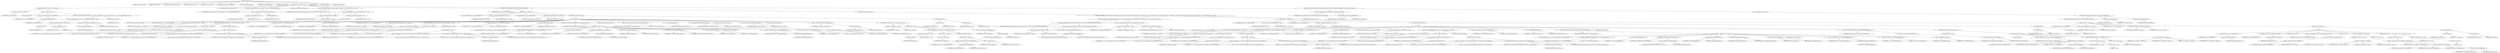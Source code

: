 digraph "copyResource" {  
"467" [label = <(METHOD,copyResource)<SUB>265</SUB>> ]
"468" [label = <(PARAM,Resource source)<SUB>265</SUB>> ]
"469" [label = <(PARAM,Resource dest)<SUB>265</SUB>> ]
"470" [label = <(PARAM,FilterSetCollection filters)<SUB>266</SUB>> ]
"471" [label = <(PARAM,Vector filterChains)<SUB>266</SUB>> ]
"472" [label = <(PARAM,boolean overwrite)<SUB>267</SUB>> ]
"473" [label = <(PARAM,boolean preserveLastModified)<SUB>267</SUB>> ]
"474" [label = <(PARAM,String inputEncoding)<SUB>268</SUB>> ]
"475" [label = <(PARAM,String outputEncoding)<SUB>268</SUB>> ]
"476" [label = <(PARAM,Project project)<SUB>269</SUB>> ]
"477" [label = <(BLOCK,&lt;empty&gt;,&lt;empty&gt;)<SUB>270</SUB>> ]
"478" [label = <(CONTROL_STRUCTURE,if (!overwrite),if (!overwrite))<SUB>271</SUB>> ]
"479" [label = <(&lt;operator&gt;.logicalNot,!overwrite)<SUB>271</SUB>> ]
"480" [label = <(IDENTIFIER,overwrite,!overwrite)<SUB>271</SUB>> ]
"481" [label = <(BLOCK,&lt;empty&gt;,&lt;empty&gt;)<SUB>271</SUB>> ]
"482" [label = <(LOCAL,long slm: long)> ]
"483" [label = <(&lt;operator&gt;.assignment,long slm = getLastModified())<SUB>272</SUB>> ]
"484" [label = <(IDENTIFIER,slm,long slm = getLastModified())<SUB>272</SUB>> ]
"485" [label = <(getLastModified,getLastModified())<SUB>272</SUB>> ]
"486" [label = <(IDENTIFIER,source,getLastModified())<SUB>272</SUB>> ]
"487" [label = <(CONTROL_STRUCTURE,if (dest.isExists() &amp;&amp; slm != 0 &amp;&amp; dest.getLastModified() &gt; slm),if (dest.isExists() &amp;&amp; slm != 0 &amp;&amp; dest.getLastModified() &gt; slm))<SUB>273</SUB>> ]
"488" [label = <(&lt;operator&gt;.logicalAnd,dest.isExists() &amp;&amp; slm != 0 &amp;&amp; dest.getLastModified() &gt; slm)<SUB>273</SUB>> ]
"489" [label = <(&lt;operator&gt;.logicalAnd,dest.isExists() &amp;&amp; slm != 0)<SUB>273</SUB>> ]
"490" [label = <(isExists,isExists())<SUB>273</SUB>> ]
"491" [label = <(IDENTIFIER,dest,isExists())<SUB>273</SUB>> ]
"492" [label = <(&lt;operator&gt;.notEquals,slm != 0)<SUB>273</SUB>> ]
"493" [label = <(IDENTIFIER,slm,slm != 0)<SUB>273</SUB>> ]
"494" [label = <(LITERAL,0,slm != 0)<SUB>273</SUB>> ]
"495" [label = <(&lt;operator&gt;.greaterThan,dest.getLastModified() &gt; slm)<SUB>274</SUB>> ]
"496" [label = <(getLastModified,getLastModified())<SUB>274</SUB>> ]
"497" [label = <(IDENTIFIER,dest,getLastModified())<SUB>274</SUB>> ]
"498" [label = <(IDENTIFIER,slm,dest.getLastModified() &gt; slm)<SUB>274</SUB>> ]
"499" [label = <(BLOCK,&lt;empty&gt;,&lt;empty&gt;)<SUB>274</SUB>> ]
"500" [label = <(RETURN,return;,return;)<SUB>275</SUB>> ]
"501" [label = <(LOCAL,boolean filterSetsAvailable: boolean)> ]
"502" [label = <(&lt;operator&gt;.assignment,boolean filterSetsAvailable = filters != null &amp;&amp; filters.hasFilters())<SUB>278</SUB>> ]
"503" [label = <(IDENTIFIER,filterSetsAvailable,boolean filterSetsAvailable = filters != null &amp;&amp; filters.hasFilters())<SUB>278</SUB>> ]
"504" [label = <(&lt;operator&gt;.logicalAnd,filters != null &amp;&amp; filters.hasFilters())<SUB>278</SUB>> ]
"505" [label = <(&lt;operator&gt;.notEquals,filters != null)<SUB>278</SUB>> ]
"506" [label = <(IDENTIFIER,filters,filters != null)<SUB>278</SUB>> ]
"507" [label = <(LITERAL,null,filters != null)<SUB>278</SUB>> ]
"508" [label = <(hasFilters,hasFilters())<SUB>279</SUB>> ]
"509" [label = <(IDENTIFIER,filters,hasFilters())<SUB>279</SUB>> ]
"510" [label = <(LOCAL,boolean filterChainsAvailable: boolean)> ]
"511" [label = <(&lt;operator&gt;.assignment,boolean filterChainsAvailable = filterChains != null &amp;&amp; filterChains.size() &gt; 0)<SUB>280</SUB>> ]
"512" [label = <(IDENTIFIER,filterChainsAvailable,boolean filterChainsAvailable = filterChains != null &amp;&amp; filterChains.size() &gt; 0)<SUB>280</SUB>> ]
"513" [label = <(&lt;operator&gt;.logicalAnd,filterChains != null &amp;&amp; filterChains.size() &gt; 0)<SUB>280</SUB>> ]
"514" [label = <(&lt;operator&gt;.notEquals,filterChains != null)<SUB>280</SUB>> ]
"515" [label = <(IDENTIFIER,filterChains,filterChains != null)<SUB>280</SUB>> ]
"516" [label = <(LITERAL,null,filterChains != null)<SUB>280</SUB>> ]
"517" [label = <(&lt;operator&gt;.greaterThan,filterChains.size() &gt; 0)<SUB>281</SUB>> ]
"518" [label = <(size,filterChains.size())<SUB>281</SUB>> ]
"519" [label = <(IDENTIFIER,filterChains,filterChains.size())<SUB>281</SUB>> ]
"520" [label = <(LITERAL,0,filterChains.size() &gt; 0)<SUB>281</SUB>> ]
"521" [label = <(CONTROL_STRUCTURE,if (filterSetsAvailable),if (filterSetsAvailable))<SUB>282</SUB>> ]
"522" [label = <(IDENTIFIER,filterSetsAvailable,if (filterSetsAvailable))<SUB>282</SUB>> ]
"523" [label = <(BLOCK,&lt;empty&gt;,&lt;empty&gt;)<SUB>282</SUB>> ]
"34" [label = <(LOCAL,BufferedReader in: java.io.BufferedReader)> ]
"524" [label = <(&lt;operator&gt;.assignment,BufferedReader in = null)<SUB>283</SUB>> ]
"525" [label = <(IDENTIFIER,in,BufferedReader in = null)<SUB>283</SUB>> ]
"526" [label = <(LITERAL,null,BufferedReader in = null)<SUB>283</SUB>> ]
"39" [label = <(LOCAL,BufferedWriter out: java.io.BufferedWriter)> ]
"527" [label = <(&lt;operator&gt;.assignment,BufferedWriter out = null)<SUB>284</SUB>> ]
"528" [label = <(IDENTIFIER,out,BufferedWriter out = null)<SUB>284</SUB>> ]
"529" [label = <(LITERAL,null,BufferedWriter out = null)<SUB>284</SUB>> ]
"530" [label = <(CONTROL_STRUCTURE,try,try)<SUB>285</SUB>> ]
"531" [label = <(BLOCK,try,try)<SUB>285</SUB>> ]
"31" [label = <(LOCAL,InputStreamReader isr: java.io.InputStreamReader)> ]
"532" [label = <(&lt;operator&gt;.assignment,InputStreamReader isr = null)<SUB>286</SUB>> ]
"533" [label = <(IDENTIFIER,isr,InputStreamReader isr = null)<SUB>286</SUB>> ]
"534" [label = <(LITERAL,null,InputStreamReader isr = null)<SUB>286</SUB>> ]
"535" [label = <(CONTROL_STRUCTURE,if (inputEncoding == null),if (inputEncoding == null))<SUB>287</SUB>> ]
"536" [label = <(&lt;operator&gt;.equals,inputEncoding == null)<SUB>287</SUB>> ]
"537" [label = <(IDENTIFIER,inputEncoding,inputEncoding == null)<SUB>287</SUB>> ]
"538" [label = <(LITERAL,null,inputEncoding == null)<SUB>287</SUB>> ]
"539" [label = <(BLOCK,&lt;empty&gt;,&lt;empty&gt;)<SUB>287</SUB>> ]
"540" [label = <(&lt;operator&gt;.assignment,isr = new InputStreamReader(source.getInputStream()))<SUB>288</SUB>> ]
"541" [label = <(IDENTIFIER,isr,isr = new InputStreamReader(source.getInputStream()))<SUB>288</SUB>> ]
"542" [label = <(&lt;operator&gt;.alloc,new InputStreamReader(source.getInputStream()))<SUB>288</SUB>> ]
"543" [label = <(&lt;init&gt;,new InputStreamReader(source.getInputStream()))<SUB>288</SUB>> ]
"30" [label = <(IDENTIFIER,isr,new InputStreamReader(source.getInputStream()))<SUB>288</SUB>> ]
"544" [label = <(getInputStream,getInputStream())<SUB>288</SUB>> ]
"545" [label = <(IDENTIFIER,source,getInputStream())<SUB>288</SUB>> ]
"546" [label = <(CONTROL_STRUCTURE,else,else)<SUB>289</SUB>> ]
"547" [label = <(BLOCK,&lt;empty&gt;,&lt;empty&gt;)<SUB>289</SUB>> ]
"548" [label = <(&lt;operator&gt;.assignment,isr = new InputStreamReader(source.getInputStream(), inputEncoding))<SUB>290</SUB>> ]
"549" [label = <(IDENTIFIER,isr,isr = new InputStreamReader(source.getInputStream(), inputEncoding))<SUB>290</SUB>> ]
"550" [label = <(&lt;operator&gt;.alloc,new InputStreamReader(source.getInputStream(), inputEncoding))<SUB>290</SUB>> ]
"551" [label = <(&lt;init&gt;,new InputStreamReader(source.getInputStream(), inputEncoding))<SUB>290</SUB>> ]
"32" [label = <(IDENTIFIER,isr,new InputStreamReader(source.getInputStream(), inputEncoding))<SUB>290</SUB>> ]
"552" [label = <(getInputStream,getInputStream())<SUB>290</SUB>> ]
"553" [label = <(IDENTIFIER,source,getInputStream())<SUB>290</SUB>> ]
"554" [label = <(IDENTIFIER,inputEncoding,new InputStreamReader(source.getInputStream(), inputEncoding))<SUB>291</SUB>> ]
"555" [label = <(&lt;operator&gt;.assignment,in = new BufferedReader(isr))<SUB>293</SUB>> ]
"556" [label = <(IDENTIFIER,in,in = new BufferedReader(isr))<SUB>293</SUB>> ]
"557" [label = <(&lt;operator&gt;.alloc,new BufferedReader(isr))<SUB>293</SUB>> ]
"558" [label = <(&lt;init&gt;,new BufferedReader(isr))<SUB>293</SUB>> ]
"33" [label = <(IDENTIFIER,in,new BufferedReader(isr))<SUB>293</SUB>> ]
"559" [label = <(IDENTIFIER,isr,new BufferedReader(isr))<SUB>293</SUB>> ]
"36" [label = <(LOCAL,OutputStreamWriter osw: java.io.OutputStreamWriter)> ]
"560" [label = <(&lt;operator&gt;.assignment,OutputStreamWriter osw = null)<SUB>294</SUB>> ]
"561" [label = <(IDENTIFIER,osw,OutputStreamWriter osw = null)<SUB>294</SUB>> ]
"562" [label = <(LITERAL,null,OutputStreamWriter osw = null)<SUB>294</SUB>> ]
"563" [label = <(CONTROL_STRUCTURE,if (outputEncoding == null),if (outputEncoding == null))<SUB>295</SUB>> ]
"564" [label = <(&lt;operator&gt;.equals,outputEncoding == null)<SUB>295</SUB>> ]
"565" [label = <(IDENTIFIER,outputEncoding,outputEncoding == null)<SUB>295</SUB>> ]
"566" [label = <(LITERAL,null,outputEncoding == null)<SUB>295</SUB>> ]
"567" [label = <(BLOCK,&lt;empty&gt;,&lt;empty&gt;)<SUB>295</SUB>> ]
"568" [label = <(&lt;operator&gt;.assignment,osw = new OutputStreamWriter(dest.getOutputStream()))<SUB>296</SUB>> ]
"569" [label = <(IDENTIFIER,osw,osw = new OutputStreamWriter(dest.getOutputStream()))<SUB>296</SUB>> ]
"570" [label = <(&lt;operator&gt;.alloc,new OutputStreamWriter(dest.getOutputStream()))<SUB>296</SUB>> ]
"571" [label = <(&lt;init&gt;,new OutputStreamWriter(dest.getOutputStream()))<SUB>296</SUB>> ]
"35" [label = <(IDENTIFIER,osw,new OutputStreamWriter(dest.getOutputStream()))<SUB>296</SUB>> ]
"572" [label = <(getOutputStream,getOutputStream())<SUB>296</SUB>> ]
"573" [label = <(IDENTIFIER,dest,getOutputStream())<SUB>296</SUB>> ]
"574" [label = <(CONTROL_STRUCTURE,else,else)<SUB>297</SUB>> ]
"575" [label = <(BLOCK,&lt;empty&gt;,&lt;empty&gt;)<SUB>297</SUB>> ]
"576" [label = <(&lt;operator&gt;.assignment,osw = new OutputStreamWriter(dest.getOutputStream(), outputEncoding))<SUB>298</SUB>> ]
"577" [label = <(IDENTIFIER,osw,osw = new OutputStreamWriter(dest.getOutputStream(), outputEncoding))<SUB>298</SUB>> ]
"578" [label = <(&lt;operator&gt;.alloc,new OutputStreamWriter(dest.getOutputStream(), outputEncoding))<SUB>298</SUB>> ]
"579" [label = <(&lt;init&gt;,new OutputStreamWriter(dest.getOutputStream(), outputEncoding))<SUB>298</SUB>> ]
"37" [label = <(IDENTIFIER,osw,new OutputStreamWriter(dest.getOutputStream(), outputEncoding))<SUB>298</SUB>> ]
"580" [label = <(getOutputStream,getOutputStream())<SUB>298</SUB>> ]
"581" [label = <(IDENTIFIER,dest,getOutputStream())<SUB>298</SUB>> ]
"582" [label = <(IDENTIFIER,outputEncoding,new OutputStreamWriter(dest.getOutputStream(), outputEncoding))<SUB>299</SUB>> ]
"583" [label = <(&lt;operator&gt;.assignment,out = new BufferedWriter(osw))<SUB>301</SUB>> ]
"584" [label = <(IDENTIFIER,out,out = new BufferedWriter(osw))<SUB>301</SUB>> ]
"585" [label = <(&lt;operator&gt;.alloc,new BufferedWriter(osw))<SUB>301</SUB>> ]
"586" [label = <(&lt;init&gt;,new BufferedWriter(osw))<SUB>301</SUB>> ]
"38" [label = <(IDENTIFIER,out,new BufferedWriter(osw))<SUB>301</SUB>> ]
"587" [label = <(IDENTIFIER,osw,new BufferedWriter(osw))<SUB>301</SUB>> ]
"588" [label = <(CONTROL_STRUCTURE,if (filterChainsAvailable),if (filterChainsAvailable))<SUB>302</SUB>> ]
"589" [label = <(IDENTIFIER,filterChainsAvailable,if (filterChainsAvailable))<SUB>302</SUB>> ]
"590" [label = <(BLOCK,&lt;empty&gt;,&lt;empty&gt;)<SUB>302</SUB>> ]
"41" [label = <(LOCAL,ChainReaderHelper crh: org.apache.tools.ant.filters.util.ChainReaderHelper)> ]
"591" [label = <(&lt;operator&gt;.assignment,ChainReaderHelper crh = new ChainReaderHelper())<SUB>303</SUB>> ]
"592" [label = <(IDENTIFIER,crh,ChainReaderHelper crh = new ChainReaderHelper())<SUB>303</SUB>> ]
"593" [label = <(&lt;operator&gt;.alloc,new ChainReaderHelper())<SUB>303</SUB>> ]
"594" [label = <(&lt;init&gt;,new ChainReaderHelper())<SUB>303</SUB>> ]
"40" [label = <(IDENTIFIER,crh,new ChainReaderHelper())<SUB>303</SUB>> ]
"595" [label = <(setBufferSize,setBufferSize(FileUtils.BUF_SIZE))<SUB>304</SUB>> ]
"596" [label = <(IDENTIFIER,crh,setBufferSize(FileUtils.BUF_SIZE))<SUB>304</SUB>> ]
"597" [label = <(&lt;operator&gt;.fieldAccess,FileUtils.BUF_SIZE)<SUB>304</SUB>> ]
"598" [label = <(IDENTIFIER,FileUtils,setBufferSize(FileUtils.BUF_SIZE))<SUB>304</SUB>> ]
"599" [label = <(FIELD_IDENTIFIER,BUF_SIZE,BUF_SIZE)<SUB>304</SUB>> ]
"600" [label = <(setPrimaryReader,setPrimaryReader(in))<SUB>305</SUB>> ]
"601" [label = <(IDENTIFIER,crh,setPrimaryReader(in))<SUB>305</SUB>> ]
"602" [label = <(IDENTIFIER,in,setPrimaryReader(in))<SUB>305</SUB>> ]
"603" [label = <(setFilterChains,setFilterChains(filterChains))<SUB>306</SUB>> ]
"604" [label = <(IDENTIFIER,crh,setFilterChains(filterChains))<SUB>306</SUB>> ]
"605" [label = <(IDENTIFIER,filterChains,setFilterChains(filterChains))<SUB>306</SUB>> ]
"606" [label = <(setProject,setProject(project))<SUB>307</SUB>> ]
"607" [label = <(IDENTIFIER,crh,setProject(project))<SUB>307</SUB>> ]
"608" [label = <(IDENTIFIER,project,setProject(project))<SUB>307</SUB>> ]
"609" [label = <(LOCAL,Reader rdr: java.io.Reader)> ]
"610" [label = <(&lt;operator&gt;.assignment,Reader rdr = getAssembledReader())<SUB>308</SUB>> ]
"611" [label = <(IDENTIFIER,rdr,Reader rdr = getAssembledReader())<SUB>308</SUB>> ]
"612" [label = <(getAssembledReader,getAssembledReader())<SUB>308</SUB>> ]
"613" [label = <(IDENTIFIER,crh,getAssembledReader())<SUB>308</SUB>> ]
"614" [label = <(&lt;operator&gt;.assignment,in = new BufferedReader(rdr))<SUB>309</SUB>> ]
"615" [label = <(IDENTIFIER,in,in = new BufferedReader(rdr))<SUB>309</SUB>> ]
"616" [label = <(&lt;operator&gt;.alloc,new BufferedReader(rdr))<SUB>309</SUB>> ]
"617" [label = <(&lt;init&gt;,new BufferedReader(rdr))<SUB>309</SUB>> ]
"42" [label = <(IDENTIFIER,in,new BufferedReader(rdr))<SUB>309</SUB>> ]
"618" [label = <(IDENTIFIER,rdr,new BufferedReader(rdr))<SUB>309</SUB>> ]
"44" [label = <(LOCAL,LineTokenizer lineTokenizer: ANY)> ]
"619" [label = <(&lt;operator&gt;.assignment,ANY lineTokenizer = new LineTokenizer())<SUB>311</SUB>> ]
"620" [label = <(IDENTIFIER,lineTokenizer,ANY lineTokenizer = new LineTokenizer())<SUB>311</SUB>> ]
"621" [label = <(&lt;operator&gt;.alloc,new LineTokenizer())<SUB>311</SUB>> ]
"622" [label = <(&lt;init&gt;,new LineTokenizer())<SUB>311</SUB>> ]
"43" [label = <(IDENTIFIER,lineTokenizer,new LineTokenizer())<SUB>311</SUB>> ]
"623" [label = <(setIncludeDelims,setIncludeDelims(true))<SUB>312</SUB>> ]
"624" [label = <(IDENTIFIER,lineTokenizer,setIncludeDelims(true))<SUB>312</SUB>> ]
"625" [label = <(LITERAL,true,setIncludeDelims(true))<SUB>312</SUB>> ]
"626" [label = <(LOCAL,String newline: java.lang.String)> ]
"627" [label = <(&lt;operator&gt;.assignment,String newline = null)<SUB>313</SUB>> ]
"628" [label = <(IDENTIFIER,newline,String newline = null)<SUB>313</SUB>> ]
"629" [label = <(LITERAL,null,String newline = null)<SUB>313</SUB>> ]
"630" [label = <(LOCAL,String line: java.lang.String)> ]
"631" [label = <(&lt;operator&gt;.assignment,String line = getToken(in))<SUB>314</SUB>> ]
"632" [label = <(IDENTIFIER,line,String line = getToken(in))<SUB>314</SUB>> ]
"633" [label = <(getToken,getToken(in))<SUB>314</SUB>> ]
"634" [label = <(IDENTIFIER,lineTokenizer,getToken(in))<SUB>314</SUB>> ]
"635" [label = <(IDENTIFIER,in,getToken(in))<SUB>314</SUB>> ]
"636" [label = <(CONTROL_STRUCTURE,while (line != null),while (line != null))<SUB>315</SUB>> ]
"637" [label = <(&lt;operator&gt;.notEquals,line != null)<SUB>315</SUB>> ]
"638" [label = <(IDENTIFIER,line,line != null)<SUB>315</SUB>> ]
"639" [label = <(LITERAL,null,line != null)<SUB>315</SUB>> ]
"640" [label = <(BLOCK,&lt;empty&gt;,&lt;empty&gt;)<SUB>315</SUB>> ]
"641" [label = <(CONTROL_STRUCTURE,if (line.length() == 0),if (line.length() == 0))<SUB>316</SUB>> ]
"642" [label = <(&lt;operator&gt;.equals,line.length() == 0)<SUB>316</SUB>> ]
"643" [label = <(length,line.length())<SUB>316</SUB>> ]
"644" [label = <(IDENTIFIER,line,line.length())<SUB>316</SUB>> ]
"645" [label = <(LITERAL,0,line.length() == 0)<SUB>316</SUB>> ]
"646" [label = <(BLOCK,&lt;empty&gt;,&lt;empty&gt;)<SUB>316</SUB>> ]
"647" [label = <(newLine,out.newLine())<SUB>319</SUB>> ]
"648" [label = <(IDENTIFIER,out,out.newLine())<SUB>319</SUB>> ]
"649" [label = <(CONTROL_STRUCTURE,else,else)<SUB>320</SUB>> ]
"650" [label = <(BLOCK,&lt;empty&gt;,&lt;empty&gt;)<SUB>320</SUB>> ]
"651" [label = <(&lt;operator&gt;.assignment,newline = replaceTokens(line))<SUB>321</SUB>> ]
"652" [label = <(IDENTIFIER,newline,newline = replaceTokens(line))<SUB>321</SUB>> ]
"653" [label = <(replaceTokens,replaceTokens(line))<SUB>321</SUB>> ]
"654" [label = <(IDENTIFIER,filters,replaceTokens(line))<SUB>321</SUB>> ]
"655" [label = <(IDENTIFIER,line,replaceTokens(line))<SUB>321</SUB>> ]
"656" [label = <(write,out.write(newline))<SUB>322</SUB>> ]
"657" [label = <(IDENTIFIER,out,out.write(newline))<SUB>322</SUB>> ]
"658" [label = <(IDENTIFIER,newline,out.write(newline))<SUB>322</SUB>> ]
"659" [label = <(&lt;operator&gt;.assignment,line = getToken(in))<SUB>324</SUB>> ]
"660" [label = <(IDENTIFIER,line,line = getToken(in))<SUB>324</SUB>> ]
"661" [label = <(getToken,getToken(in))<SUB>324</SUB>> ]
"662" [label = <(IDENTIFIER,lineTokenizer,getToken(in))<SUB>324</SUB>> ]
"663" [label = <(IDENTIFIER,in,getToken(in))<SUB>324</SUB>> ]
"664" [label = <(BLOCK,finally,finally)<SUB>326</SUB>> ]
"665" [label = <(close,close(out))<SUB>327</SUB>> ]
"666" [label = <(IDENTIFIER,FileUtils,close(out))<SUB>327</SUB>> ]
"667" [label = <(IDENTIFIER,out,close(out))<SUB>327</SUB>> ]
"668" [label = <(close,close(in))<SUB>328</SUB>> ]
"669" [label = <(IDENTIFIER,FileUtils,close(in))<SUB>328</SUB>> ]
"670" [label = <(IDENTIFIER,in,close(in))<SUB>328</SUB>> ]
"671" [label = <(CONTROL_STRUCTURE,else,else)<SUB>330</SUB>> ]
"672" [label = <(CONTROL_STRUCTURE,if (filterChainsAvailable || (inputEncoding != null &amp;&amp; !inputEncoding.equals(outputEncoding)) || (inputEncoding == null &amp;&amp; outputEncoding != null)),if (filterChainsAvailable || (inputEncoding != null &amp;&amp; !inputEncoding.equals(outputEncoding)) || (inputEncoding == null &amp;&amp; outputEncoding != null)))<SUB>330</SUB>> ]
"673" [label = <(&lt;operator&gt;.logicalOr,filterChainsAvailable || (inputEncoding != null &amp;&amp; !inputEncoding.equals(outputEncoding)) || (inputEncoding == null &amp;&amp; outputEncoding != null))<SUB>330</SUB>> ]
"674" [label = <(&lt;operator&gt;.logicalOr,filterChainsAvailable || (inputEncoding != null &amp;&amp; !inputEncoding.equals(outputEncoding)))<SUB>330</SUB>> ]
"675" [label = <(IDENTIFIER,filterChainsAvailable,filterChainsAvailable || (inputEncoding != null &amp;&amp; !inputEncoding.equals(outputEncoding)))<SUB>330</SUB>> ]
"676" [label = <(&lt;operator&gt;.logicalAnd,inputEncoding != null &amp;&amp; !inputEncoding.equals(outputEncoding))<SUB>331</SUB>> ]
"677" [label = <(&lt;operator&gt;.notEquals,inputEncoding != null)<SUB>331</SUB>> ]
"678" [label = <(IDENTIFIER,inputEncoding,inputEncoding != null)<SUB>331</SUB>> ]
"679" [label = <(LITERAL,null,inputEncoding != null)<SUB>331</SUB>> ]
"680" [label = <(&lt;operator&gt;.logicalNot,!inputEncoding.equals(outputEncoding))<SUB>332</SUB>> ]
"681" [label = <(equals,inputEncoding.equals(outputEncoding))<SUB>332</SUB>> ]
"682" [label = <(IDENTIFIER,inputEncoding,inputEncoding.equals(outputEncoding))<SUB>332</SUB>> ]
"683" [label = <(IDENTIFIER,outputEncoding,inputEncoding.equals(outputEncoding))<SUB>332</SUB>> ]
"684" [label = <(&lt;operator&gt;.logicalAnd,inputEncoding == null &amp;&amp; outputEncoding != null)<SUB>333</SUB>> ]
"685" [label = <(&lt;operator&gt;.equals,inputEncoding == null)<SUB>333</SUB>> ]
"686" [label = <(IDENTIFIER,inputEncoding,inputEncoding == null)<SUB>333</SUB>> ]
"687" [label = <(LITERAL,null,inputEncoding == null)<SUB>333</SUB>> ]
"688" [label = <(&lt;operator&gt;.notEquals,outputEncoding != null)<SUB>333</SUB>> ]
"689" [label = <(IDENTIFIER,outputEncoding,outputEncoding != null)<SUB>333</SUB>> ]
"690" [label = <(LITERAL,null,outputEncoding != null)<SUB>333</SUB>> ]
"691" [label = <(BLOCK,&lt;empty&gt;,&lt;empty&gt;)<SUB>333</SUB>> ]
"49" [label = <(LOCAL,BufferedReader in: java.io.BufferedReader)> ]
"692" [label = <(&lt;operator&gt;.assignment,BufferedReader in = null)<SUB>334</SUB>> ]
"693" [label = <(IDENTIFIER,in,BufferedReader in = null)<SUB>334</SUB>> ]
"694" [label = <(LITERAL,null,BufferedReader in = null)<SUB>334</SUB>> ]
"54" [label = <(LOCAL,BufferedWriter out: java.io.BufferedWriter)> ]
"695" [label = <(&lt;operator&gt;.assignment,BufferedWriter out = null)<SUB>335</SUB>> ]
"696" [label = <(IDENTIFIER,out,BufferedWriter out = null)<SUB>335</SUB>> ]
"697" [label = <(LITERAL,null,BufferedWriter out = null)<SUB>335</SUB>> ]
"698" [label = <(CONTROL_STRUCTURE,try,try)<SUB>336</SUB>> ]
"699" [label = <(BLOCK,try,try)<SUB>336</SUB>> ]
"46" [label = <(LOCAL,InputStreamReader isr: java.io.InputStreamReader)> ]
"700" [label = <(&lt;operator&gt;.assignment,InputStreamReader isr = null)<SUB>337</SUB>> ]
"701" [label = <(IDENTIFIER,isr,InputStreamReader isr = null)<SUB>337</SUB>> ]
"702" [label = <(LITERAL,null,InputStreamReader isr = null)<SUB>337</SUB>> ]
"703" [label = <(CONTROL_STRUCTURE,if (inputEncoding == null),if (inputEncoding == null))<SUB>338</SUB>> ]
"704" [label = <(&lt;operator&gt;.equals,inputEncoding == null)<SUB>338</SUB>> ]
"705" [label = <(IDENTIFIER,inputEncoding,inputEncoding == null)<SUB>338</SUB>> ]
"706" [label = <(LITERAL,null,inputEncoding == null)<SUB>338</SUB>> ]
"707" [label = <(BLOCK,&lt;empty&gt;,&lt;empty&gt;)<SUB>338</SUB>> ]
"708" [label = <(&lt;operator&gt;.assignment,isr = new InputStreamReader(source.getInputStream()))<SUB>339</SUB>> ]
"709" [label = <(IDENTIFIER,isr,isr = new InputStreamReader(source.getInputStream()))<SUB>339</SUB>> ]
"710" [label = <(&lt;operator&gt;.alloc,new InputStreamReader(source.getInputStream()))<SUB>339</SUB>> ]
"711" [label = <(&lt;init&gt;,new InputStreamReader(source.getInputStream()))<SUB>339</SUB>> ]
"45" [label = <(IDENTIFIER,isr,new InputStreamReader(source.getInputStream()))<SUB>339</SUB>> ]
"712" [label = <(getInputStream,getInputStream())<SUB>339</SUB>> ]
"713" [label = <(IDENTIFIER,source,getInputStream())<SUB>339</SUB>> ]
"714" [label = <(CONTROL_STRUCTURE,else,else)<SUB>340</SUB>> ]
"715" [label = <(BLOCK,&lt;empty&gt;,&lt;empty&gt;)<SUB>340</SUB>> ]
"716" [label = <(&lt;operator&gt;.assignment,isr = new InputStreamReader(source.getInputStream(), inputEncoding))<SUB>341</SUB>> ]
"717" [label = <(IDENTIFIER,isr,isr = new InputStreamReader(source.getInputStream(), inputEncoding))<SUB>341</SUB>> ]
"718" [label = <(&lt;operator&gt;.alloc,new InputStreamReader(source.getInputStream(), inputEncoding))<SUB>341</SUB>> ]
"719" [label = <(&lt;init&gt;,new InputStreamReader(source.getInputStream(), inputEncoding))<SUB>341</SUB>> ]
"47" [label = <(IDENTIFIER,isr,new InputStreamReader(source.getInputStream(), inputEncoding))<SUB>341</SUB>> ]
"720" [label = <(getInputStream,getInputStream())<SUB>341</SUB>> ]
"721" [label = <(IDENTIFIER,source,getInputStream())<SUB>341</SUB>> ]
"722" [label = <(IDENTIFIER,inputEncoding,new InputStreamReader(source.getInputStream(), inputEncoding))<SUB>342</SUB>> ]
"723" [label = <(&lt;operator&gt;.assignment,in = new BufferedReader(isr))<SUB>344</SUB>> ]
"724" [label = <(IDENTIFIER,in,in = new BufferedReader(isr))<SUB>344</SUB>> ]
"725" [label = <(&lt;operator&gt;.alloc,new BufferedReader(isr))<SUB>344</SUB>> ]
"726" [label = <(&lt;init&gt;,new BufferedReader(isr))<SUB>344</SUB>> ]
"48" [label = <(IDENTIFIER,in,new BufferedReader(isr))<SUB>344</SUB>> ]
"727" [label = <(IDENTIFIER,isr,new BufferedReader(isr))<SUB>344</SUB>> ]
"51" [label = <(LOCAL,OutputStreamWriter osw: java.io.OutputStreamWriter)> ]
"728" [label = <(&lt;operator&gt;.assignment,OutputStreamWriter osw = null)<SUB>345</SUB>> ]
"729" [label = <(IDENTIFIER,osw,OutputStreamWriter osw = null)<SUB>345</SUB>> ]
"730" [label = <(LITERAL,null,OutputStreamWriter osw = null)<SUB>345</SUB>> ]
"731" [label = <(CONTROL_STRUCTURE,if (outputEncoding == null),if (outputEncoding == null))<SUB>346</SUB>> ]
"732" [label = <(&lt;operator&gt;.equals,outputEncoding == null)<SUB>346</SUB>> ]
"733" [label = <(IDENTIFIER,outputEncoding,outputEncoding == null)<SUB>346</SUB>> ]
"734" [label = <(LITERAL,null,outputEncoding == null)<SUB>346</SUB>> ]
"735" [label = <(BLOCK,&lt;empty&gt;,&lt;empty&gt;)<SUB>346</SUB>> ]
"736" [label = <(&lt;operator&gt;.assignment,osw = new OutputStreamWriter(dest.getOutputStream()))<SUB>347</SUB>> ]
"737" [label = <(IDENTIFIER,osw,osw = new OutputStreamWriter(dest.getOutputStream()))<SUB>347</SUB>> ]
"738" [label = <(&lt;operator&gt;.alloc,new OutputStreamWriter(dest.getOutputStream()))<SUB>347</SUB>> ]
"739" [label = <(&lt;init&gt;,new OutputStreamWriter(dest.getOutputStream()))<SUB>347</SUB>> ]
"50" [label = <(IDENTIFIER,osw,new OutputStreamWriter(dest.getOutputStream()))<SUB>347</SUB>> ]
"740" [label = <(getOutputStream,getOutputStream())<SUB>347</SUB>> ]
"741" [label = <(IDENTIFIER,dest,getOutputStream())<SUB>347</SUB>> ]
"742" [label = <(CONTROL_STRUCTURE,else,else)<SUB>348</SUB>> ]
"743" [label = <(BLOCK,&lt;empty&gt;,&lt;empty&gt;)<SUB>348</SUB>> ]
"744" [label = <(&lt;operator&gt;.assignment,osw = new OutputStreamWriter(dest.getOutputStream(), outputEncoding))<SUB>349</SUB>> ]
"745" [label = <(IDENTIFIER,osw,osw = new OutputStreamWriter(dest.getOutputStream(), outputEncoding))<SUB>349</SUB>> ]
"746" [label = <(&lt;operator&gt;.alloc,new OutputStreamWriter(dest.getOutputStream(), outputEncoding))<SUB>349</SUB>> ]
"747" [label = <(&lt;init&gt;,new OutputStreamWriter(dest.getOutputStream(), outputEncoding))<SUB>349</SUB>> ]
"52" [label = <(IDENTIFIER,osw,new OutputStreamWriter(dest.getOutputStream(), outputEncoding))<SUB>349</SUB>> ]
"748" [label = <(getOutputStream,getOutputStream())<SUB>349</SUB>> ]
"749" [label = <(IDENTIFIER,dest,getOutputStream())<SUB>349</SUB>> ]
"750" [label = <(IDENTIFIER,outputEncoding,new OutputStreamWriter(dest.getOutputStream(), outputEncoding))<SUB>350</SUB>> ]
"751" [label = <(&lt;operator&gt;.assignment,out = new BufferedWriter(osw))<SUB>352</SUB>> ]
"752" [label = <(IDENTIFIER,out,out = new BufferedWriter(osw))<SUB>352</SUB>> ]
"753" [label = <(&lt;operator&gt;.alloc,new BufferedWriter(osw))<SUB>352</SUB>> ]
"754" [label = <(&lt;init&gt;,new BufferedWriter(osw))<SUB>352</SUB>> ]
"53" [label = <(IDENTIFIER,out,new BufferedWriter(osw))<SUB>352</SUB>> ]
"755" [label = <(IDENTIFIER,osw,new BufferedWriter(osw))<SUB>352</SUB>> ]
"756" [label = <(CONTROL_STRUCTURE,if (filterChainsAvailable),if (filterChainsAvailable))<SUB>353</SUB>> ]
"757" [label = <(IDENTIFIER,filterChainsAvailable,if (filterChainsAvailable))<SUB>353</SUB>> ]
"758" [label = <(BLOCK,&lt;empty&gt;,&lt;empty&gt;)<SUB>353</SUB>> ]
"56" [label = <(LOCAL,ChainReaderHelper crh: org.apache.tools.ant.filters.util.ChainReaderHelper)> ]
"759" [label = <(&lt;operator&gt;.assignment,ChainReaderHelper crh = new ChainReaderHelper())<SUB>354</SUB>> ]
"760" [label = <(IDENTIFIER,crh,ChainReaderHelper crh = new ChainReaderHelper())<SUB>354</SUB>> ]
"761" [label = <(&lt;operator&gt;.alloc,new ChainReaderHelper())<SUB>354</SUB>> ]
"762" [label = <(&lt;init&gt;,new ChainReaderHelper())<SUB>354</SUB>> ]
"55" [label = <(IDENTIFIER,crh,new ChainReaderHelper())<SUB>354</SUB>> ]
"763" [label = <(setBufferSize,setBufferSize(FileUtils.BUF_SIZE))<SUB>355</SUB>> ]
"764" [label = <(IDENTIFIER,crh,setBufferSize(FileUtils.BUF_SIZE))<SUB>355</SUB>> ]
"765" [label = <(&lt;operator&gt;.fieldAccess,FileUtils.BUF_SIZE)<SUB>355</SUB>> ]
"766" [label = <(IDENTIFIER,FileUtils,setBufferSize(FileUtils.BUF_SIZE))<SUB>355</SUB>> ]
"767" [label = <(FIELD_IDENTIFIER,BUF_SIZE,BUF_SIZE)<SUB>355</SUB>> ]
"768" [label = <(setPrimaryReader,setPrimaryReader(in))<SUB>356</SUB>> ]
"769" [label = <(IDENTIFIER,crh,setPrimaryReader(in))<SUB>356</SUB>> ]
"770" [label = <(IDENTIFIER,in,setPrimaryReader(in))<SUB>356</SUB>> ]
"771" [label = <(setFilterChains,setFilterChains(filterChains))<SUB>357</SUB>> ]
"772" [label = <(IDENTIFIER,crh,setFilterChains(filterChains))<SUB>357</SUB>> ]
"773" [label = <(IDENTIFIER,filterChains,setFilterChains(filterChains))<SUB>357</SUB>> ]
"774" [label = <(setProject,setProject(project))<SUB>358</SUB>> ]
"775" [label = <(IDENTIFIER,crh,setProject(project))<SUB>358</SUB>> ]
"776" [label = <(IDENTIFIER,project,setProject(project))<SUB>358</SUB>> ]
"777" [label = <(LOCAL,Reader rdr: java.io.Reader)> ]
"778" [label = <(&lt;operator&gt;.assignment,Reader rdr = getAssembledReader())<SUB>359</SUB>> ]
"779" [label = <(IDENTIFIER,rdr,Reader rdr = getAssembledReader())<SUB>359</SUB>> ]
"780" [label = <(getAssembledReader,getAssembledReader())<SUB>359</SUB>> ]
"781" [label = <(IDENTIFIER,crh,getAssembledReader())<SUB>359</SUB>> ]
"782" [label = <(&lt;operator&gt;.assignment,in = new BufferedReader(rdr))<SUB>360</SUB>> ]
"783" [label = <(IDENTIFIER,in,in = new BufferedReader(rdr))<SUB>360</SUB>> ]
"784" [label = <(&lt;operator&gt;.alloc,new BufferedReader(rdr))<SUB>360</SUB>> ]
"785" [label = <(&lt;init&gt;,new BufferedReader(rdr))<SUB>360</SUB>> ]
"57" [label = <(IDENTIFIER,in,new BufferedReader(rdr))<SUB>360</SUB>> ]
"786" [label = <(IDENTIFIER,rdr,new BufferedReader(rdr))<SUB>360</SUB>> ]
"787" [label = <(LOCAL,char[] buffer: char[])> ]
"788" [label = <(&lt;operator&gt;.assignment,char[] buffer = new char[FileUtils.BUF_SIZE])<SUB>362</SUB>> ]
"789" [label = <(IDENTIFIER,buffer,char[] buffer = new char[FileUtils.BUF_SIZE])<SUB>362</SUB>> ]
"790" [label = <(&lt;operator&gt;.alloc,new char[FileUtils.BUF_SIZE])> ]
"791" [label = <(&lt;operator&gt;.fieldAccess,FileUtils.BUF_SIZE)<SUB>362</SUB>> ]
"792" [label = <(IDENTIFIER,FileUtils,new char[FileUtils.BUF_SIZE])<SUB>362</SUB>> ]
"793" [label = <(FIELD_IDENTIFIER,BUF_SIZE,BUF_SIZE)<SUB>362</SUB>> ]
"794" [label = <(CONTROL_STRUCTURE,while (true),while (true))<SUB>363</SUB>> ]
"795" [label = <(LITERAL,true,while (true))<SUB>363</SUB>> ]
"796" [label = <(BLOCK,&lt;empty&gt;,&lt;empty&gt;)<SUB>363</SUB>> ]
"797" [label = <(LOCAL,int nRead: int)> ]
"798" [label = <(&lt;operator&gt;.assignment,int nRead = in.read(buffer, 0, buffer.length))<SUB>364</SUB>> ]
"799" [label = <(IDENTIFIER,nRead,int nRead = in.read(buffer, 0, buffer.length))<SUB>364</SUB>> ]
"800" [label = <(read,in.read(buffer, 0, buffer.length))<SUB>364</SUB>> ]
"801" [label = <(IDENTIFIER,in,in.read(buffer, 0, buffer.length))<SUB>364</SUB>> ]
"802" [label = <(IDENTIFIER,buffer,in.read(buffer, 0, buffer.length))<SUB>364</SUB>> ]
"803" [label = <(LITERAL,0,in.read(buffer, 0, buffer.length))<SUB>364</SUB>> ]
"804" [label = <(&lt;operator&gt;.fieldAccess,buffer.length)<SUB>364</SUB>> ]
"805" [label = <(IDENTIFIER,buffer,in.read(buffer, 0, buffer.length))<SUB>364</SUB>> ]
"806" [label = <(FIELD_IDENTIFIER,length,length)<SUB>364</SUB>> ]
"807" [label = <(CONTROL_STRUCTURE,if (nRead == -1),if (nRead == -1))<SUB>365</SUB>> ]
"808" [label = <(&lt;operator&gt;.equals,nRead == -1)<SUB>365</SUB>> ]
"809" [label = <(IDENTIFIER,nRead,nRead == -1)<SUB>365</SUB>> ]
"810" [label = <(&lt;operator&gt;.minus,-1)<SUB>365</SUB>> ]
"811" [label = <(LITERAL,1,-1)<SUB>365</SUB>> ]
"812" [label = <(BLOCK,&lt;empty&gt;,&lt;empty&gt;)<SUB>365</SUB>> ]
"813" [label = <(CONTROL_STRUCTURE,break;,break;)<SUB>366</SUB>> ]
"814" [label = <(write,out.write(buffer, 0, nRead))<SUB>368</SUB>> ]
"815" [label = <(IDENTIFIER,out,out.write(buffer, 0, nRead))<SUB>368</SUB>> ]
"816" [label = <(IDENTIFIER,buffer,out.write(buffer, 0, nRead))<SUB>368</SUB>> ]
"817" [label = <(LITERAL,0,out.write(buffer, 0, nRead))<SUB>368</SUB>> ]
"818" [label = <(IDENTIFIER,nRead,out.write(buffer, 0, nRead))<SUB>368</SUB>> ]
"819" [label = <(BLOCK,finally,finally)<SUB>370</SUB>> ]
"820" [label = <(close,close(out))<SUB>371</SUB>> ]
"821" [label = <(IDENTIFIER,FileUtils,close(out))<SUB>371</SUB>> ]
"822" [label = <(IDENTIFIER,out,close(out))<SUB>371</SUB>> ]
"823" [label = <(close,close(in))<SUB>372</SUB>> ]
"824" [label = <(IDENTIFIER,FileUtils,close(in))<SUB>372</SUB>> ]
"825" [label = <(IDENTIFIER,in,close(in))<SUB>372</SUB>> ]
"826" [label = <(CONTROL_STRUCTURE,else,else)<SUB>374</SUB>> ]
"827" [label = <(BLOCK,&lt;empty&gt;,&lt;empty&gt;)<SUB>374</SUB>> ]
"828" [label = <(LOCAL,InputStream in: java.io.InputStream)> ]
"829" [label = <(&lt;operator&gt;.assignment,InputStream in = null)<SUB>375</SUB>> ]
"830" [label = <(IDENTIFIER,in,InputStream in = null)<SUB>375</SUB>> ]
"831" [label = <(LITERAL,null,InputStream in = null)<SUB>375</SUB>> ]
"832" [label = <(LOCAL,OutputStream out: java.io.OutputStream)> ]
"833" [label = <(&lt;operator&gt;.assignment,OutputStream out = null)<SUB>376</SUB>> ]
"834" [label = <(IDENTIFIER,out,OutputStream out = null)<SUB>376</SUB>> ]
"835" [label = <(LITERAL,null,OutputStream out = null)<SUB>376</SUB>> ]
"836" [label = <(CONTROL_STRUCTURE,try,try)<SUB>377</SUB>> ]
"837" [label = <(BLOCK,try,try)<SUB>377</SUB>> ]
"838" [label = <(&lt;operator&gt;.assignment,in = getInputStream())<SUB>378</SUB>> ]
"839" [label = <(IDENTIFIER,in,in = getInputStream())<SUB>378</SUB>> ]
"840" [label = <(getInputStream,getInputStream())<SUB>378</SUB>> ]
"841" [label = <(IDENTIFIER,source,getInputStream())<SUB>378</SUB>> ]
"842" [label = <(&lt;operator&gt;.assignment,out = getOutputStream())<SUB>379</SUB>> ]
"843" [label = <(IDENTIFIER,out,out = getOutputStream())<SUB>379</SUB>> ]
"844" [label = <(getOutputStream,getOutputStream())<SUB>379</SUB>> ]
"845" [label = <(IDENTIFIER,dest,getOutputStream())<SUB>379</SUB>> ]
"846" [label = <(LOCAL,byte[] buffer: byte[])> ]
"847" [label = <(&lt;operator&gt;.assignment,byte[] buffer = new byte[FileUtils.BUF_SIZE])<SUB>381</SUB>> ]
"848" [label = <(IDENTIFIER,buffer,byte[] buffer = new byte[FileUtils.BUF_SIZE])<SUB>381</SUB>> ]
"849" [label = <(&lt;operator&gt;.alloc,new byte[FileUtils.BUF_SIZE])> ]
"850" [label = <(&lt;operator&gt;.fieldAccess,FileUtils.BUF_SIZE)<SUB>381</SUB>> ]
"851" [label = <(IDENTIFIER,FileUtils,new byte[FileUtils.BUF_SIZE])<SUB>381</SUB>> ]
"852" [label = <(FIELD_IDENTIFIER,BUF_SIZE,BUF_SIZE)<SUB>381</SUB>> ]
"853" [label = <(LOCAL,int count: int)> ]
"854" [label = <(&lt;operator&gt;.assignment,int count = 0)<SUB>382</SUB>> ]
"855" [label = <(IDENTIFIER,count,int count = 0)<SUB>382</SUB>> ]
"856" [label = <(LITERAL,0,int count = 0)<SUB>382</SUB>> ]
"857" [label = <(CONTROL_STRUCTURE,do {...} while (count != -1),do {...} while (count != -1))<SUB>383</SUB>> ]
"858" [label = <(BLOCK,&lt;empty&gt;,&lt;empty&gt;)<SUB>383</SUB>> ]
"859" [label = <(write,out.write(buffer, 0, count))<SUB>384</SUB>> ]
"860" [label = <(IDENTIFIER,out,out.write(buffer, 0, count))<SUB>384</SUB>> ]
"861" [label = <(IDENTIFIER,buffer,out.write(buffer, 0, count))<SUB>384</SUB>> ]
"862" [label = <(LITERAL,0,out.write(buffer, 0, count))<SUB>384</SUB>> ]
"863" [label = <(IDENTIFIER,count,out.write(buffer, 0, count))<SUB>384</SUB>> ]
"864" [label = <(&lt;operator&gt;.assignment,count = in.read(buffer, 0, buffer.length))<SUB>385</SUB>> ]
"865" [label = <(IDENTIFIER,count,count = in.read(buffer, 0, buffer.length))<SUB>385</SUB>> ]
"866" [label = <(read,in.read(buffer, 0, buffer.length))<SUB>385</SUB>> ]
"867" [label = <(IDENTIFIER,in,in.read(buffer, 0, buffer.length))<SUB>385</SUB>> ]
"868" [label = <(IDENTIFIER,buffer,in.read(buffer, 0, buffer.length))<SUB>385</SUB>> ]
"869" [label = <(LITERAL,0,in.read(buffer, 0, buffer.length))<SUB>385</SUB>> ]
"870" [label = <(&lt;operator&gt;.fieldAccess,buffer.length)<SUB>385</SUB>> ]
"871" [label = <(IDENTIFIER,buffer,in.read(buffer, 0, buffer.length))<SUB>385</SUB>> ]
"872" [label = <(FIELD_IDENTIFIER,length,length)<SUB>385</SUB>> ]
"873" [label = <(&lt;operator&gt;.notEquals,count != -1)<SUB>386</SUB>> ]
"874" [label = <(IDENTIFIER,count,count != -1)<SUB>386</SUB>> ]
"875" [label = <(&lt;operator&gt;.minus,-1)<SUB>386</SUB>> ]
"876" [label = <(LITERAL,1,-1)<SUB>386</SUB>> ]
"877" [label = <(BLOCK,finally,finally)<SUB>387</SUB>> ]
"878" [label = <(close,close(out))<SUB>388</SUB>> ]
"879" [label = <(IDENTIFIER,FileUtils,close(out))<SUB>388</SUB>> ]
"880" [label = <(IDENTIFIER,out,close(out))<SUB>388</SUB>> ]
"881" [label = <(close,close(in))<SUB>389</SUB>> ]
"882" [label = <(IDENTIFIER,FileUtils,close(in))<SUB>389</SUB>> ]
"883" [label = <(IDENTIFIER,in,close(in))<SUB>389</SUB>> ]
"884" [label = <(CONTROL_STRUCTURE,if (preserveLastModified &amp;&amp; dest instanceof Touchable),if (preserveLastModified &amp;&amp; dest instanceof Touchable))<SUB>392</SUB>> ]
"885" [label = <(&lt;operator&gt;.logicalAnd,preserveLastModified &amp;&amp; dest instanceof Touchable)<SUB>392</SUB>> ]
"886" [label = <(IDENTIFIER,preserveLastModified,preserveLastModified &amp;&amp; dest instanceof Touchable)<SUB>392</SUB>> ]
"887" [label = <(&lt;operator&gt;.instanceOf,dest instanceof Touchable)<SUB>392</SUB>> ]
"888" [label = <(IDENTIFIER,dest,dest instanceof Touchable)<SUB>392</SUB>> ]
"889" [label = <(TYPE_REF,Touchable,Touchable)<SUB>392</SUB>> ]
"890" [label = <(BLOCK,&lt;empty&gt;,&lt;empty&gt;)<SUB>392</SUB>> ]
"891" [label = <(setLastModified,setLastModified((Touchable) dest, source.getLastModified()))<SUB>393</SUB>> ]
"892" [label = <(IDENTIFIER,this,setLastModified((Touchable) dest, source.getLastModified()))<SUB>393</SUB>> ]
"893" [label = <(&lt;operator&gt;.cast,(Touchable) dest)<SUB>393</SUB>> ]
"894" [label = <(TYPE_REF,Touchable,Touchable)<SUB>393</SUB>> ]
"895" [label = <(IDENTIFIER,dest,(Touchable) dest)<SUB>393</SUB>> ]
"896" [label = <(getLastModified,getLastModified())<SUB>393</SUB>> ]
"897" [label = <(IDENTIFIER,source,getLastModified())<SUB>393</SUB>> ]
"898" [label = <(MODIFIER,PUBLIC)> ]
"899" [label = <(MODIFIER,STATIC)> ]
"900" [label = <(METHOD_RETURN,void)<SUB>265</SUB>> ]
  "467" -> "468" 
  "467" -> "469" 
  "467" -> "470" 
  "467" -> "471" 
  "467" -> "472" 
  "467" -> "473" 
  "467" -> "474" 
  "467" -> "475" 
  "467" -> "476" 
  "467" -> "477" 
  "467" -> "898" 
  "467" -> "899" 
  "467" -> "900" 
  "477" -> "478" 
  "477" -> "501" 
  "477" -> "502" 
  "477" -> "510" 
  "477" -> "511" 
  "477" -> "521" 
  "477" -> "884" 
  "478" -> "479" 
  "478" -> "481" 
  "479" -> "480" 
  "481" -> "482" 
  "481" -> "483" 
  "481" -> "487" 
  "483" -> "484" 
  "483" -> "485" 
  "485" -> "486" 
  "487" -> "488" 
  "487" -> "499" 
  "488" -> "489" 
  "488" -> "495" 
  "489" -> "490" 
  "489" -> "492" 
  "490" -> "491" 
  "492" -> "493" 
  "492" -> "494" 
  "495" -> "496" 
  "495" -> "498" 
  "496" -> "497" 
  "499" -> "500" 
  "502" -> "503" 
  "502" -> "504" 
  "504" -> "505" 
  "504" -> "508" 
  "505" -> "506" 
  "505" -> "507" 
  "508" -> "509" 
  "511" -> "512" 
  "511" -> "513" 
  "513" -> "514" 
  "513" -> "517" 
  "514" -> "515" 
  "514" -> "516" 
  "517" -> "518" 
  "517" -> "520" 
  "518" -> "519" 
  "521" -> "522" 
  "521" -> "523" 
  "521" -> "671" 
  "523" -> "34" 
  "523" -> "524" 
  "523" -> "39" 
  "523" -> "527" 
  "523" -> "530" 
  "524" -> "525" 
  "524" -> "526" 
  "527" -> "528" 
  "527" -> "529" 
  "530" -> "531" 
  "530" -> "664" 
  "531" -> "31" 
  "531" -> "532" 
  "531" -> "535" 
  "531" -> "555" 
  "531" -> "558" 
  "531" -> "36" 
  "531" -> "560" 
  "531" -> "563" 
  "531" -> "583" 
  "531" -> "586" 
  "531" -> "588" 
  "531" -> "44" 
  "531" -> "619" 
  "531" -> "622" 
  "531" -> "623" 
  "531" -> "626" 
  "531" -> "627" 
  "531" -> "630" 
  "531" -> "631" 
  "531" -> "636" 
  "532" -> "533" 
  "532" -> "534" 
  "535" -> "536" 
  "535" -> "539" 
  "535" -> "546" 
  "536" -> "537" 
  "536" -> "538" 
  "539" -> "540" 
  "539" -> "543" 
  "540" -> "541" 
  "540" -> "542" 
  "543" -> "30" 
  "543" -> "544" 
  "544" -> "545" 
  "546" -> "547" 
  "547" -> "548" 
  "547" -> "551" 
  "548" -> "549" 
  "548" -> "550" 
  "551" -> "32" 
  "551" -> "552" 
  "551" -> "554" 
  "552" -> "553" 
  "555" -> "556" 
  "555" -> "557" 
  "558" -> "33" 
  "558" -> "559" 
  "560" -> "561" 
  "560" -> "562" 
  "563" -> "564" 
  "563" -> "567" 
  "563" -> "574" 
  "564" -> "565" 
  "564" -> "566" 
  "567" -> "568" 
  "567" -> "571" 
  "568" -> "569" 
  "568" -> "570" 
  "571" -> "35" 
  "571" -> "572" 
  "572" -> "573" 
  "574" -> "575" 
  "575" -> "576" 
  "575" -> "579" 
  "576" -> "577" 
  "576" -> "578" 
  "579" -> "37" 
  "579" -> "580" 
  "579" -> "582" 
  "580" -> "581" 
  "583" -> "584" 
  "583" -> "585" 
  "586" -> "38" 
  "586" -> "587" 
  "588" -> "589" 
  "588" -> "590" 
  "590" -> "41" 
  "590" -> "591" 
  "590" -> "594" 
  "590" -> "595" 
  "590" -> "600" 
  "590" -> "603" 
  "590" -> "606" 
  "590" -> "609" 
  "590" -> "610" 
  "590" -> "614" 
  "590" -> "617" 
  "591" -> "592" 
  "591" -> "593" 
  "594" -> "40" 
  "595" -> "596" 
  "595" -> "597" 
  "597" -> "598" 
  "597" -> "599" 
  "600" -> "601" 
  "600" -> "602" 
  "603" -> "604" 
  "603" -> "605" 
  "606" -> "607" 
  "606" -> "608" 
  "610" -> "611" 
  "610" -> "612" 
  "612" -> "613" 
  "614" -> "615" 
  "614" -> "616" 
  "617" -> "42" 
  "617" -> "618" 
  "619" -> "620" 
  "619" -> "621" 
  "622" -> "43" 
  "623" -> "624" 
  "623" -> "625" 
  "627" -> "628" 
  "627" -> "629" 
  "631" -> "632" 
  "631" -> "633" 
  "633" -> "634" 
  "633" -> "635" 
  "636" -> "637" 
  "636" -> "640" 
  "637" -> "638" 
  "637" -> "639" 
  "640" -> "641" 
  "640" -> "659" 
  "641" -> "642" 
  "641" -> "646" 
  "641" -> "649" 
  "642" -> "643" 
  "642" -> "645" 
  "643" -> "644" 
  "646" -> "647" 
  "647" -> "648" 
  "649" -> "650" 
  "650" -> "651" 
  "650" -> "656" 
  "651" -> "652" 
  "651" -> "653" 
  "653" -> "654" 
  "653" -> "655" 
  "656" -> "657" 
  "656" -> "658" 
  "659" -> "660" 
  "659" -> "661" 
  "661" -> "662" 
  "661" -> "663" 
  "664" -> "665" 
  "664" -> "668" 
  "665" -> "666" 
  "665" -> "667" 
  "668" -> "669" 
  "668" -> "670" 
  "671" -> "672" 
  "672" -> "673" 
  "672" -> "691" 
  "672" -> "826" 
  "673" -> "674" 
  "673" -> "684" 
  "674" -> "675" 
  "674" -> "676" 
  "676" -> "677" 
  "676" -> "680" 
  "677" -> "678" 
  "677" -> "679" 
  "680" -> "681" 
  "681" -> "682" 
  "681" -> "683" 
  "684" -> "685" 
  "684" -> "688" 
  "685" -> "686" 
  "685" -> "687" 
  "688" -> "689" 
  "688" -> "690" 
  "691" -> "49" 
  "691" -> "692" 
  "691" -> "54" 
  "691" -> "695" 
  "691" -> "698" 
  "692" -> "693" 
  "692" -> "694" 
  "695" -> "696" 
  "695" -> "697" 
  "698" -> "699" 
  "698" -> "819" 
  "699" -> "46" 
  "699" -> "700" 
  "699" -> "703" 
  "699" -> "723" 
  "699" -> "726" 
  "699" -> "51" 
  "699" -> "728" 
  "699" -> "731" 
  "699" -> "751" 
  "699" -> "754" 
  "699" -> "756" 
  "699" -> "787" 
  "699" -> "788" 
  "699" -> "794" 
  "700" -> "701" 
  "700" -> "702" 
  "703" -> "704" 
  "703" -> "707" 
  "703" -> "714" 
  "704" -> "705" 
  "704" -> "706" 
  "707" -> "708" 
  "707" -> "711" 
  "708" -> "709" 
  "708" -> "710" 
  "711" -> "45" 
  "711" -> "712" 
  "712" -> "713" 
  "714" -> "715" 
  "715" -> "716" 
  "715" -> "719" 
  "716" -> "717" 
  "716" -> "718" 
  "719" -> "47" 
  "719" -> "720" 
  "719" -> "722" 
  "720" -> "721" 
  "723" -> "724" 
  "723" -> "725" 
  "726" -> "48" 
  "726" -> "727" 
  "728" -> "729" 
  "728" -> "730" 
  "731" -> "732" 
  "731" -> "735" 
  "731" -> "742" 
  "732" -> "733" 
  "732" -> "734" 
  "735" -> "736" 
  "735" -> "739" 
  "736" -> "737" 
  "736" -> "738" 
  "739" -> "50" 
  "739" -> "740" 
  "740" -> "741" 
  "742" -> "743" 
  "743" -> "744" 
  "743" -> "747" 
  "744" -> "745" 
  "744" -> "746" 
  "747" -> "52" 
  "747" -> "748" 
  "747" -> "750" 
  "748" -> "749" 
  "751" -> "752" 
  "751" -> "753" 
  "754" -> "53" 
  "754" -> "755" 
  "756" -> "757" 
  "756" -> "758" 
  "758" -> "56" 
  "758" -> "759" 
  "758" -> "762" 
  "758" -> "763" 
  "758" -> "768" 
  "758" -> "771" 
  "758" -> "774" 
  "758" -> "777" 
  "758" -> "778" 
  "758" -> "782" 
  "758" -> "785" 
  "759" -> "760" 
  "759" -> "761" 
  "762" -> "55" 
  "763" -> "764" 
  "763" -> "765" 
  "765" -> "766" 
  "765" -> "767" 
  "768" -> "769" 
  "768" -> "770" 
  "771" -> "772" 
  "771" -> "773" 
  "774" -> "775" 
  "774" -> "776" 
  "778" -> "779" 
  "778" -> "780" 
  "780" -> "781" 
  "782" -> "783" 
  "782" -> "784" 
  "785" -> "57" 
  "785" -> "786" 
  "788" -> "789" 
  "788" -> "790" 
  "790" -> "791" 
  "791" -> "792" 
  "791" -> "793" 
  "794" -> "795" 
  "794" -> "796" 
  "796" -> "797" 
  "796" -> "798" 
  "796" -> "807" 
  "796" -> "814" 
  "798" -> "799" 
  "798" -> "800" 
  "800" -> "801" 
  "800" -> "802" 
  "800" -> "803" 
  "800" -> "804" 
  "804" -> "805" 
  "804" -> "806" 
  "807" -> "808" 
  "807" -> "812" 
  "808" -> "809" 
  "808" -> "810" 
  "810" -> "811" 
  "812" -> "813" 
  "814" -> "815" 
  "814" -> "816" 
  "814" -> "817" 
  "814" -> "818" 
  "819" -> "820" 
  "819" -> "823" 
  "820" -> "821" 
  "820" -> "822" 
  "823" -> "824" 
  "823" -> "825" 
  "826" -> "827" 
  "827" -> "828" 
  "827" -> "829" 
  "827" -> "832" 
  "827" -> "833" 
  "827" -> "836" 
  "829" -> "830" 
  "829" -> "831" 
  "833" -> "834" 
  "833" -> "835" 
  "836" -> "837" 
  "836" -> "877" 
  "837" -> "838" 
  "837" -> "842" 
  "837" -> "846" 
  "837" -> "847" 
  "837" -> "853" 
  "837" -> "854" 
  "837" -> "857" 
  "838" -> "839" 
  "838" -> "840" 
  "840" -> "841" 
  "842" -> "843" 
  "842" -> "844" 
  "844" -> "845" 
  "847" -> "848" 
  "847" -> "849" 
  "849" -> "850" 
  "850" -> "851" 
  "850" -> "852" 
  "854" -> "855" 
  "854" -> "856" 
  "857" -> "858" 
  "857" -> "873" 
  "858" -> "859" 
  "858" -> "864" 
  "859" -> "860" 
  "859" -> "861" 
  "859" -> "862" 
  "859" -> "863" 
  "864" -> "865" 
  "864" -> "866" 
  "866" -> "867" 
  "866" -> "868" 
  "866" -> "869" 
  "866" -> "870" 
  "870" -> "871" 
  "870" -> "872" 
  "873" -> "874" 
  "873" -> "875" 
  "875" -> "876" 
  "877" -> "878" 
  "877" -> "881" 
  "878" -> "879" 
  "878" -> "880" 
  "881" -> "882" 
  "881" -> "883" 
  "884" -> "885" 
  "884" -> "890" 
  "885" -> "886" 
  "885" -> "887" 
  "887" -> "888" 
  "887" -> "889" 
  "890" -> "891" 
  "891" -> "892" 
  "891" -> "893" 
  "891" -> "896" 
  "893" -> "894" 
  "893" -> "895" 
  "896" -> "897" 
}
